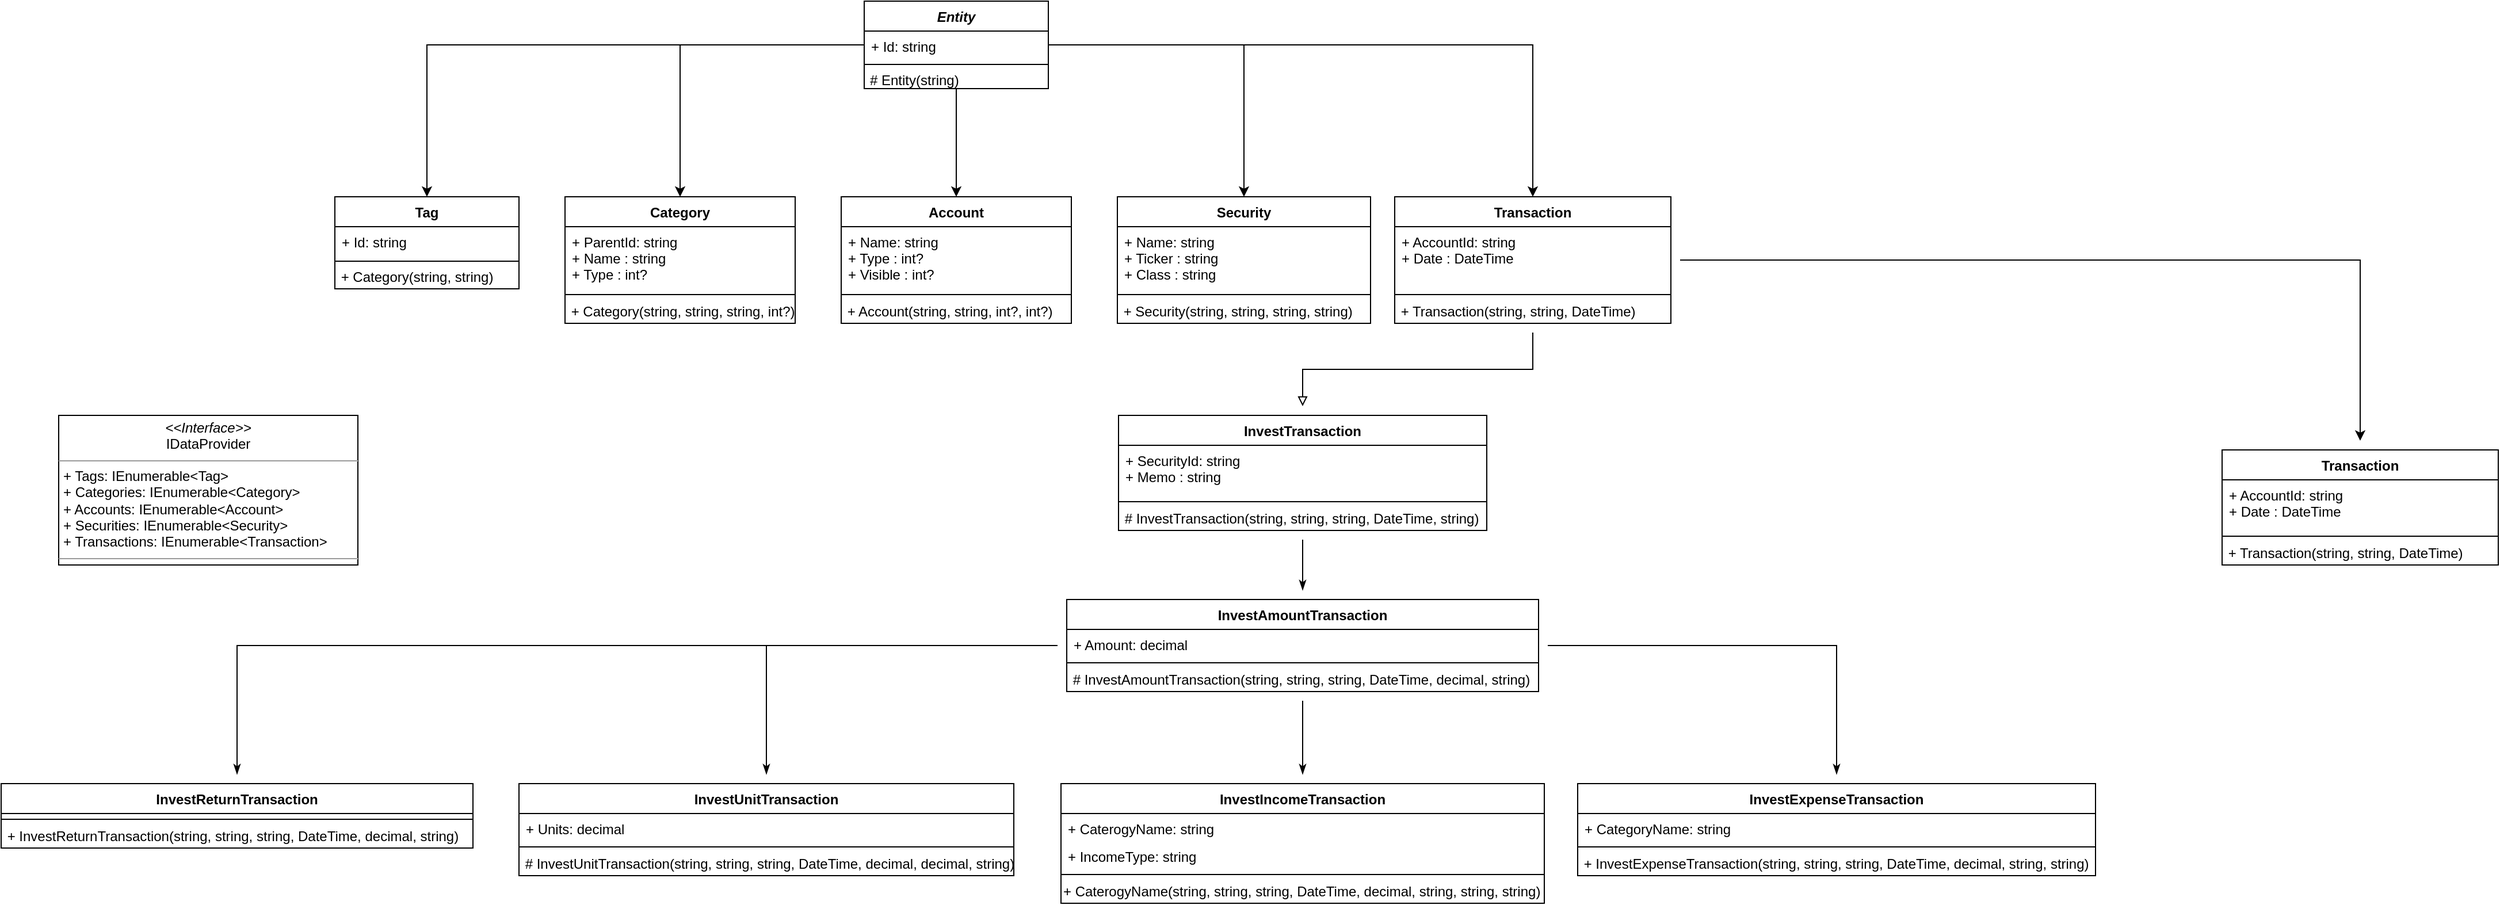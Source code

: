 <mxfile version="15.3.4" type="github">
  <diagram id="C5RBs43oDa-KdzZeNtuy" name="PlaidAPI">
    <mxGraphModel dx="1397" dy="305" grid="1" gridSize="10" guides="1" tooltips="1" connect="1" arrows="1" fold="1" page="1" pageScale="1" pageWidth="827" pageHeight="1169" math="0" shadow="0">
      <root>
        <mxCell id="WIyWlLk6GJQsqaUBKTNV-0" />
        <mxCell id="WIyWlLk6GJQsqaUBKTNV-1" parent="WIyWlLk6GJQsqaUBKTNV-0" />
        <mxCell id="lR8Y6dJN8KCPC4A0Rhz--12" value="" style="edgeStyle=orthogonalEdgeStyle;rounded=0;orthogonalLoop=1;jettySize=auto;html=1;" parent="WIyWlLk6GJQsqaUBKTNV-1" source="lR8Y6dJN8KCPC4A0Rhz--4" target="lR8Y6dJN8KCPC4A0Rhz--9" edge="1">
          <mxGeometry relative="1" as="geometry" />
        </mxCell>
        <mxCell id="lR8Y6dJN8KCPC4A0Rhz--16" value="" style="edgeStyle=orthogonalEdgeStyle;rounded=0;orthogonalLoop=1;jettySize=auto;html=1;" parent="WIyWlLk6GJQsqaUBKTNV-1" source="lR8Y6dJN8KCPC4A0Rhz--4" target="lR8Y6dJN8KCPC4A0Rhz--13" edge="1">
          <mxGeometry relative="1" as="geometry" />
        </mxCell>
        <mxCell id="lR8Y6dJN8KCPC4A0Rhz--33" value="" style="edgeStyle=orthogonalEdgeStyle;rounded=0;orthogonalLoop=1;jettySize=auto;html=1;entryX=0.5;entryY=0;entryDx=0;entryDy=0;" parent="WIyWlLk6GJQsqaUBKTNV-1" source="lR8Y6dJN8KCPC4A0Rhz--4" target="lR8Y6dJN8KCPC4A0Rhz--26" edge="1">
          <mxGeometry relative="1" as="geometry">
            <mxPoint x="1040" y="120" as="targetPoint" />
          </mxGeometry>
        </mxCell>
        <mxCell id="lR8Y6dJN8KCPC4A0Rhz--41" value="" style="edgeStyle=orthogonalEdgeStyle;rounded=0;orthogonalLoop=1;jettySize=auto;html=1;entryX=0.5;entryY=0;entryDx=0;entryDy=0;" parent="WIyWlLk6GJQsqaUBKTNV-1" source="lR8Y6dJN8KCPC4A0Rhz--4" target="lR8Y6dJN8KCPC4A0Rhz--34" edge="1">
          <mxGeometry relative="1" as="geometry">
            <mxPoint x="1300" y="80" as="targetPoint" />
          </mxGeometry>
        </mxCell>
        <mxCell id="lR8Y6dJN8KCPC4A0Rhz--48" value="" style="edgeStyle=orthogonalEdgeStyle;rounded=0;orthogonalLoop=1;jettySize=auto;html=1;entryX=0.5;entryY=0;entryDx=0;entryDy=0;" parent="WIyWlLk6GJQsqaUBKTNV-1" source="lR8Y6dJN8KCPC4A0Rhz--4" target="lR8Y6dJN8KCPC4A0Rhz--49" edge="1">
          <mxGeometry relative="1" as="geometry">
            <mxPoint x="1480" y="210" as="targetPoint" />
          </mxGeometry>
        </mxCell>
        <mxCell id="lR8Y6dJN8KCPC4A0Rhz--4" value="Entity" style="swimlane;fontStyle=3;align=center;verticalAlign=top;childLayout=stackLayout;horizontal=1;startSize=26;horizontalStack=0;resizeParent=1;resizeParentMax=0;resizeLast=0;collapsible=1;marginBottom=0;" parent="WIyWlLk6GJQsqaUBKTNV-1" vertex="1">
          <mxGeometry x="700" y="40" width="160" height="76" as="geometry" />
        </mxCell>
        <mxCell id="lR8Y6dJN8KCPC4A0Rhz--5" value="+ Id: string" style="text;strokeColor=none;fillColor=none;align=left;verticalAlign=top;spacingLeft=4;spacingRight=4;overflow=hidden;rotatable=0;points=[[0,0.5],[1,0.5]];portConstraint=eastwest;" parent="lR8Y6dJN8KCPC4A0Rhz--4" vertex="1">
          <mxGeometry y="26" width="160" height="24" as="geometry" />
        </mxCell>
        <mxCell id="lR8Y6dJN8KCPC4A0Rhz--6" value="" style="line;strokeWidth=1;fillColor=none;align=left;verticalAlign=middle;spacingTop=-1;spacingLeft=3;spacingRight=3;rotatable=0;labelPosition=right;points=[];portConstraint=eastwest;" parent="lR8Y6dJN8KCPC4A0Rhz--4" vertex="1">
          <mxGeometry y="50" width="160" height="10" as="geometry" />
        </mxCell>
        <mxCell id="g45fW0S2xRFPqMo1VL5V-75" value="# Entity(string)" style="text;align=left;fontStyle=0;verticalAlign=middle;spacingLeft=3;spacingRight=3;strokeColor=none;rotatable=0;points=[[0,0.5],[1,0.5]];portConstraint=eastwest;hachureGap=4;pointerEvents=0;" vertex="1" parent="lR8Y6dJN8KCPC4A0Rhz--4">
          <mxGeometry y="60" width="160" height="16" as="geometry" />
        </mxCell>
        <mxCell id="lR8Y6dJN8KCPC4A0Rhz--9" value="Tag" style="swimlane;fontStyle=1;align=center;verticalAlign=top;childLayout=stackLayout;horizontal=1;startSize=26;horizontalStack=0;resizeParent=1;resizeParentMax=0;resizeLast=0;collapsible=1;marginBottom=0;" parent="WIyWlLk6GJQsqaUBKTNV-1" vertex="1">
          <mxGeometry x="240" y="210" width="160" height="80" as="geometry" />
        </mxCell>
        <mxCell id="lR8Y6dJN8KCPC4A0Rhz--10" value="+ Id: string" style="text;strokeColor=none;fillColor=none;align=left;verticalAlign=top;spacingLeft=4;spacingRight=4;overflow=hidden;rotatable=0;points=[[0,0.5],[1,0.5]];portConstraint=eastwest;" parent="lR8Y6dJN8KCPC4A0Rhz--9" vertex="1">
          <mxGeometry y="26" width="160" height="26" as="geometry" />
        </mxCell>
        <mxCell id="lR8Y6dJN8KCPC4A0Rhz--11" value="" style="line;strokeWidth=1;fillColor=none;align=left;verticalAlign=middle;spacingTop=-1;spacingLeft=3;spacingRight=3;rotatable=0;labelPosition=right;points=[];portConstraint=eastwest;" parent="lR8Y6dJN8KCPC4A0Rhz--9" vertex="1">
          <mxGeometry y="52" width="160" height="8" as="geometry" />
        </mxCell>
        <mxCell id="lR8Y6dJN8KCPC4A0Rhz--25" value="&lt;div align=&quot;left&quot;&gt;&amp;nbsp;+ Category(string, string)&lt;/div&gt;" style="text;html=1;align=left;verticalAlign=middle;resizable=0;points=[];autosize=1;strokeColor=none;fillColor=none;" parent="lR8Y6dJN8KCPC4A0Rhz--9" vertex="1">
          <mxGeometry y="60" width="160" height="20" as="geometry" />
        </mxCell>
        <mxCell id="lR8Y6dJN8KCPC4A0Rhz--13" value="Category" style="swimlane;fontStyle=1;align=center;verticalAlign=top;childLayout=stackLayout;horizontal=1;startSize=26;horizontalStack=0;resizeParent=1;resizeParentMax=0;resizeLast=0;collapsible=1;marginBottom=0;" parent="WIyWlLk6GJQsqaUBKTNV-1" vertex="1">
          <mxGeometry x="440" y="210" width="200" height="110" as="geometry" />
        </mxCell>
        <mxCell id="lR8Y6dJN8KCPC4A0Rhz--14" value="+ ParentId: string&#xa;+ Name : string&#xa;+ Type : int?" style="text;strokeColor=none;fillColor=none;align=left;verticalAlign=top;spacingLeft=4;spacingRight=4;overflow=hidden;rotatable=0;points=[[0,0.5],[1,0.5]];portConstraint=eastwest;" parent="lR8Y6dJN8KCPC4A0Rhz--13" vertex="1">
          <mxGeometry y="26" width="200" height="54" as="geometry" />
        </mxCell>
        <mxCell id="lR8Y6dJN8KCPC4A0Rhz--15" value="" style="line;strokeWidth=1;fillColor=none;align=left;verticalAlign=middle;spacingTop=-1;spacingLeft=3;spacingRight=3;rotatable=0;labelPosition=right;points=[];portConstraint=eastwest;" parent="lR8Y6dJN8KCPC4A0Rhz--13" vertex="1">
          <mxGeometry y="80" width="200" height="10" as="geometry" />
        </mxCell>
        <mxCell id="lR8Y6dJN8KCPC4A0Rhz--24" value="&lt;div align=&quot;left&quot;&gt;&amp;nbsp;+ Category(string, string, string, int?)&lt;/div&gt;" style="text;html=1;align=left;verticalAlign=middle;resizable=0;points=[];autosize=1;strokeColor=none;fillColor=none;" parent="lR8Y6dJN8KCPC4A0Rhz--13" vertex="1">
          <mxGeometry y="90" width="200" height="20" as="geometry" />
        </mxCell>
        <mxCell id="lR8Y6dJN8KCPC4A0Rhz--26" value="Account" style="swimlane;fontStyle=1;align=center;verticalAlign=top;childLayout=stackLayout;horizontal=1;startSize=26;horizontalStack=0;resizeParent=1;resizeParentMax=0;resizeLast=0;collapsible=1;marginBottom=0;" parent="WIyWlLk6GJQsqaUBKTNV-1" vertex="1">
          <mxGeometry x="680" y="210" width="200" height="110" as="geometry" />
        </mxCell>
        <mxCell id="lR8Y6dJN8KCPC4A0Rhz--27" value="+ Name: string&#xa;+ Type : int?&#xa;+ Visible : int?" style="text;strokeColor=none;fillColor=none;align=left;verticalAlign=top;spacingLeft=4;spacingRight=4;overflow=hidden;rotatable=0;points=[[0,0.5],[1,0.5]];portConstraint=eastwest;" parent="lR8Y6dJN8KCPC4A0Rhz--26" vertex="1">
          <mxGeometry y="26" width="200" height="54" as="geometry" />
        </mxCell>
        <mxCell id="lR8Y6dJN8KCPC4A0Rhz--28" value="" style="line;strokeWidth=1;fillColor=none;align=left;verticalAlign=middle;spacingTop=-1;spacingLeft=3;spacingRight=3;rotatable=0;labelPosition=right;points=[];portConstraint=eastwest;" parent="lR8Y6dJN8KCPC4A0Rhz--26" vertex="1">
          <mxGeometry y="80" width="200" height="10" as="geometry" />
        </mxCell>
        <mxCell id="lR8Y6dJN8KCPC4A0Rhz--29" value="&lt;div align=&quot;left&quot;&gt;&amp;nbsp;+ Account(string, string, int?, int?)&lt;/div&gt;" style="text;html=1;align=left;verticalAlign=middle;resizable=0;points=[];autosize=1;strokeColor=none;fillColor=none;" parent="lR8Y6dJN8KCPC4A0Rhz--26" vertex="1">
          <mxGeometry y="90" width="200" height="20" as="geometry" />
        </mxCell>
        <mxCell id="lR8Y6dJN8KCPC4A0Rhz--34" value="Security" style="swimlane;fontStyle=1;align=center;verticalAlign=top;childLayout=stackLayout;horizontal=1;startSize=26;horizontalStack=0;resizeParent=1;resizeParentMax=0;resizeLast=0;collapsible=1;marginBottom=0;" parent="WIyWlLk6GJQsqaUBKTNV-1" vertex="1">
          <mxGeometry x="920" y="210" width="220" height="110" as="geometry" />
        </mxCell>
        <mxCell id="lR8Y6dJN8KCPC4A0Rhz--35" value="+ Name: string&#xa;+ Ticker : string&#xa;+ Class : string" style="text;strokeColor=none;fillColor=none;align=left;verticalAlign=top;spacingLeft=4;spacingRight=4;overflow=hidden;rotatable=0;points=[[0,0.5],[1,0.5]];portConstraint=eastwest;" parent="lR8Y6dJN8KCPC4A0Rhz--34" vertex="1">
          <mxGeometry y="26" width="220" height="54" as="geometry" />
        </mxCell>
        <mxCell id="lR8Y6dJN8KCPC4A0Rhz--36" value="" style="line;strokeWidth=1;fillColor=none;align=left;verticalAlign=middle;spacingTop=-1;spacingLeft=3;spacingRight=3;rotatable=0;labelPosition=right;points=[];portConstraint=eastwest;" parent="lR8Y6dJN8KCPC4A0Rhz--34" vertex="1">
          <mxGeometry y="80" width="220" height="10" as="geometry" />
        </mxCell>
        <mxCell id="lR8Y6dJN8KCPC4A0Rhz--37" value="&lt;div align=&quot;left&quot;&gt;&amp;nbsp;+ Security(string, string, string, string)&lt;/div&gt;" style="text;html=1;align=left;verticalAlign=middle;resizable=0;points=[];autosize=1;strokeColor=none;fillColor=none;" parent="lR8Y6dJN8KCPC4A0Rhz--34" vertex="1">
          <mxGeometry y="90" width="220" height="20" as="geometry" />
        </mxCell>
        <mxCell id="g45fW0S2xRFPqMo1VL5V-15" value="" style="edgeStyle=orthogonalEdgeStyle;orthogonalLoop=1;jettySize=auto;html=1;endArrow=block;sourcePerimeterSpacing=8;targetPerimeterSpacing=8;endFill=0;rounded=0;" edge="1" parent="WIyWlLk6GJQsqaUBKTNV-1" source="lR8Y6dJN8KCPC4A0Rhz--49" target="g45fW0S2xRFPqMo1VL5V-11">
          <mxGeometry relative="1" as="geometry" />
        </mxCell>
        <mxCell id="g45fW0S2xRFPqMo1VL5V-21" value="" style="edgeStyle=orthogonalEdgeStyle;orthogonalLoop=1;jettySize=auto;html=1;endArrow=classic;sourcePerimeterSpacing=8;targetPerimeterSpacing=8;endFill=1;strokeWidth=1;rounded=0;" edge="1" parent="WIyWlLk6GJQsqaUBKTNV-1" source="lR8Y6dJN8KCPC4A0Rhz--49" target="g45fW0S2xRFPqMo1VL5V-17">
          <mxGeometry relative="1" as="geometry" />
        </mxCell>
        <mxCell id="lR8Y6dJN8KCPC4A0Rhz--49" value="Transaction" style="swimlane;fontStyle=1;align=center;verticalAlign=top;childLayout=stackLayout;horizontal=1;startSize=26;horizontalStack=0;resizeParent=1;resizeParentMax=0;resizeLast=0;collapsible=1;marginBottom=0;" parent="WIyWlLk6GJQsqaUBKTNV-1" vertex="1">
          <mxGeometry x="1161" y="210" width="240" height="110" as="geometry" />
        </mxCell>
        <mxCell id="lR8Y6dJN8KCPC4A0Rhz--50" value="+ AccountId: string&#xa;+ Date : DateTime" style="text;strokeColor=none;fillColor=none;align=left;verticalAlign=top;spacingLeft=4;spacingRight=4;overflow=hidden;rotatable=0;points=[[0,0.5],[1,0.5]];portConstraint=eastwest;" parent="lR8Y6dJN8KCPC4A0Rhz--49" vertex="1">
          <mxGeometry y="26" width="240" height="54" as="geometry" />
        </mxCell>
        <mxCell id="lR8Y6dJN8KCPC4A0Rhz--51" value="" style="line;strokeWidth=1;fillColor=none;align=left;verticalAlign=middle;spacingTop=-1;spacingLeft=3;spacingRight=3;rotatable=0;labelPosition=right;points=[];portConstraint=eastwest;" parent="lR8Y6dJN8KCPC4A0Rhz--49" vertex="1">
          <mxGeometry y="80" width="240" height="10" as="geometry" />
        </mxCell>
        <mxCell id="lR8Y6dJN8KCPC4A0Rhz--52" value="&lt;div align=&quot;left&quot;&gt;&amp;nbsp;+ Transaction(string, string, DateTime)&lt;/div&gt;" style="text;html=1;align=left;verticalAlign=middle;resizable=0;points=[];autosize=1;strokeColor=none;fillColor=none;" parent="lR8Y6dJN8KCPC4A0Rhz--49" vertex="1">
          <mxGeometry y="90" width="240" height="20" as="geometry" />
        </mxCell>
        <mxCell id="g45fW0S2xRFPqMo1VL5V-1" value="&lt;p style=&quot;margin: 0px ; margin-top: 4px ; text-align: center&quot;&gt;&lt;i&gt;&amp;lt;&amp;lt;Interface&amp;gt;&amp;gt;&lt;/i&gt;&lt;br&gt;IDataProvider&lt;/p&gt;&lt;hr size=&quot;1&quot;&gt;&lt;p style=&quot;margin: 0px ; margin-left: 4px&quot;&gt;+ Tags: IEnumerable&amp;lt;Tag&amp;gt;&lt;br&gt;+ Categories: IEnumerable&amp;lt;Category&amp;gt;&lt;br&gt;+ Accounts: IEnumerable&amp;lt;Account&amp;gt;&lt;br&gt;+ Securities: IEnumerable&amp;lt;Security&amp;gt;&lt;br&gt;+ Transactions: IEnumerable&amp;lt;Transaction&amp;gt;&lt;/p&gt;&lt;hr size=&quot;1&quot;&gt;" style="verticalAlign=top;align=left;overflow=fill;fontSize=12;fontFamily=Helvetica;html=1;hachureGap=4;pointerEvents=0;" vertex="1" parent="WIyWlLk6GJQsqaUBKTNV-1">
          <mxGeometry y="400" width="260" height="130" as="geometry" />
        </mxCell>
        <mxCell id="g45fW0S2xRFPqMo1VL5V-29" value="" style="edgeStyle=orthogonalEdgeStyle;rounded=0;orthogonalLoop=1;jettySize=auto;html=1;endArrow=classicThin;endFill=1;sourcePerimeterSpacing=8;targetPerimeterSpacing=8;strokeWidth=1;" edge="1" parent="WIyWlLk6GJQsqaUBKTNV-1" source="g45fW0S2xRFPqMo1VL5V-11" target="g45fW0S2xRFPqMo1VL5V-25">
          <mxGeometry relative="1" as="geometry" />
        </mxCell>
        <mxCell id="g45fW0S2xRFPqMo1VL5V-11" value="InvestTransaction" style="swimlane;fontStyle=1;align=center;verticalAlign=top;childLayout=stackLayout;horizontal=1;startSize=26;horizontalStack=0;resizeParent=1;resizeParentMax=0;resizeLast=0;collapsible=1;marginBottom=0;" vertex="1" parent="WIyWlLk6GJQsqaUBKTNV-1">
          <mxGeometry x="921" y="400" width="320" height="100" as="geometry" />
        </mxCell>
        <mxCell id="g45fW0S2xRFPqMo1VL5V-12" value="+ SecurityId: string&#xa;+ Memo : string" style="text;strokeColor=none;fillColor=none;align=left;verticalAlign=top;spacingLeft=4;spacingRight=4;overflow=hidden;rotatable=0;points=[[0,0.5],[1,0.5]];portConstraint=eastwest;" vertex="1" parent="g45fW0S2xRFPqMo1VL5V-11">
          <mxGeometry y="26" width="320" height="44" as="geometry" />
        </mxCell>
        <mxCell id="g45fW0S2xRFPqMo1VL5V-13" value="" style="line;strokeWidth=1;fillColor=none;align=left;verticalAlign=middle;spacingTop=-1;spacingLeft=3;spacingRight=3;rotatable=0;labelPosition=right;points=[];portConstraint=eastwest;" vertex="1" parent="g45fW0S2xRFPqMo1VL5V-11">
          <mxGeometry y="70" width="320" height="10" as="geometry" />
        </mxCell>
        <mxCell id="g45fW0S2xRFPqMo1VL5V-14" value="&lt;div align=&quot;left&quot;&gt;&amp;nbsp;# InvestTransaction(string, string, string, DateTime, string)&lt;/div&gt;" style="text;html=1;align=left;verticalAlign=middle;resizable=0;points=[];autosize=1;strokeColor=none;fillColor=none;" vertex="1" parent="g45fW0S2xRFPqMo1VL5V-11">
          <mxGeometry y="80" width="320" height="20" as="geometry" />
        </mxCell>
        <mxCell id="g45fW0S2xRFPqMo1VL5V-17" value="Transaction" style="swimlane;fontStyle=1;align=center;verticalAlign=top;childLayout=stackLayout;horizontal=1;startSize=26;horizontalStack=0;resizeParent=1;resizeParentMax=0;resizeLast=0;collapsible=1;marginBottom=0;" vertex="1" parent="WIyWlLk6GJQsqaUBKTNV-1">
          <mxGeometry x="1880" y="430" width="240" height="100" as="geometry" />
        </mxCell>
        <mxCell id="g45fW0S2xRFPqMo1VL5V-18" value="+ AccountId: string&#xa;+ Date : DateTime" style="text;strokeColor=none;fillColor=none;align=left;verticalAlign=top;spacingLeft=4;spacingRight=4;overflow=hidden;rotatable=0;points=[[0,0.5],[1,0.5]];portConstraint=eastwest;" vertex="1" parent="g45fW0S2xRFPqMo1VL5V-17">
          <mxGeometry y="26" width="240" height="44" as="geometry" />
        </mxCell>
        <mxCell id="g45fW0S2xRFPqMo1VL5V-19" value="" style="line;strokeWidth=1;fillColor=none;align=left;verticalAlign=middle;spacingTop=-1;spacingLeft=3;spacingRight=3;rotatable=0;labelPosition=right;points=[];portConstraint=eastwest;" vertex="1" parent="g45fW0S2xRFPqMo1VL5V-17">
          <mxGeometry y="70" width="240" height="10" as="geometry" />
        </mxCell>
        <mxCell id="g45fW0S2xRFPqMo1VL5V-20" value="&lt;div align=&quot;left&quot;&gt;&amp;nbsp;+ Transaction(string, string, DateTime)&lt;/div&gt;" style="text;html=1;align=left;verticalAlign=middle;resizable=0;points=[];autosize=1;strokeColor=none;fillColor=none;" vertex="1" parent="g45fW0S2xRFPqMo1VL5V-17">
          <mxGeometry y="80" width="240" height="20" as="geometry" />
        </mxCell>
        <mxCell id="g45fW0S2xRFPqMo1VL5V-53" value="" style="edgeStyle=orthogonalEdgeStyle;rounded=0;orthogonalLoop=1;jettySize=auto;html=1;endArrow=classicThin;endFill=1;sourcePerimeterSpacing=8;targetPerimeterSpacing=8;strokeWidth=1;" edge="1" parent="WIyWlLk6GJQsqaUBKTNV-1" source="g45fW0S2xRFPqMo1VL5V-25" target="g45fW0S2xRFPqMo1VL5V-49">
          <mxGeometry relative="1" as="geometry" />
        </mxCell>
        <mxCell id="g45fW0S2xRFPqMo1VL5V-58" value="" style="edgeStyle=orthogonalEdgeStyle;rounded=0;orthogonalLoop=1;jettySize=auto;html=1;endArrow=classicThin;endFill=1;sourcePerimeterSpacing=8;targetPerimeterSpacing=8;strokeWidth=1;" edge="1" parent="WIyWlLk6GJQsqaUBKTNV-1" source="g45fW0S2xRFPqMo1VL5V-25" target="g45fW0S2xRFPqMo1VL5V-54">
          <mxGeometry relative="1" as="geometry" />
        </mxCell>
        <mxCell id="g45fW0S2xRFPqMo1VL5V-63" value="" style="edgeStyle=orthogonalEdgeStyle;rounded=0;orthogonalLoop=1;jettySize=auto;html=1;endArrow=classicThin;endFill=1;sourcePerimeterSpacing=8;targetPerimeterSpacing=8;strokeWidth=1;" edge="1" parent="WIyWlLk6GJQsqaUBKTNV-1" source="g45fW0S2xRFPqMo1VL5V-25" target="g45fW0S2xRFPqMo1VL5V-59">
          <mxGeometry relative="1" as="geometry" />
        </mxCell>
        <mxCell id="g45fW0S2xRFPqMo1VL5V-71" value="" style="edgeStyle=orthogonalEdgeStyle;rounded=0;orthogonalLoop=1;jettySize=auto;html=1;endArrow=classicThin;endFill=1;sourcePerimeterSpacing=8;targetPerimeterSpacing=8;strokeWidth=1;" edge="1" parent="WIyWlLk6GJQsqaUBKTNV-1" source="g45fW0S2xRFPqMo1VL5V-25" target="g45fW0S2xRFPqMo1VL5V-67">
          <mxGeometry relative="1" as="geometry" />
        </mxCell>
        <mxCell id="g45fW0S2xRFPqMo1VL5V-25" value="InvestAmountTransaction" style="swimlane;fontStyle=1;align=center;verticalAlign=top;childLayout=stackLayout;horizontal=1;startSize=26;horizontalStack=0;resizeParent=1;resizeParentMax=0;resizeLast=0;collapsible=1;marginBottom=0;" vertex="1" parent="WIyWlLk6GJQsqaUBKTNV-1">
          <mxGeometry x="876" y="560" width="410" height="80" as="geometry" />
        </mxCell>
        <mxCell id="g45fW0S2xRFPqMo1VL5V-26" value="+ Amount: decimal" style="text;strokeColor=none;fillColor=none;align=left;verticalAlign=top;spacingLeft=4;spacingRight=4;overflow=hidden;rotatable=0;points=[[0,0.5],[1,0.5]];portConstraint=eastwest;" vertex="1" parent="g45fW0S2xRFPqMo1VL5V-25">
          <mxGeometry y="26" width="410" height="24" as="geometry" />
        </mxCell>
        <mxCell id="g45fW0S2xRFPqMo1VL5V-27" value="" style="line;strokeWidth=1;fillColor=none;align=left;verticalAlign=middle;spacingTop=-1;spacingLeft=3;spacingRight=3;rotatable=0;labelPosition=right;points=[];portConstraint=eastwest;" vertex="1" parent="g45fW0S2xRFPqMo1VL5V-25">
          <mxGeometry y="50" width="410" height="10" as="geometry" />
        </mxCell>
        <mxCell id="g45fW0S2xRFPqMo1VL5V-28" value="&lt;div align=&quot;left&quot;&gt;&amp;nbsp;# InvestAmountTransaction(string, string, string, DateTime, decimal, string)&lt;/div&gt;" style="text;html=1;align=left;verticalAlign=middle;resizable=0;points=[];autosize=1;strokeColor=none;fillColor=none;" vertex="1" parent="g45fW0S2xRFPqMo1VL5V-25">
          <mxGeometry y="60" width="410" height="20" as="geometry" />
        </mxCell>
        <mxCell id="g45fW0S2xRFPqMo1VL5V-49" value="InvestUnitTransaction" style="swimlane;fontStyle=1;align=center;verticalAlign=top;childLayout=stackLayout;horizontal=1;startSize=26;horizontalStack=0;resizeParent=1;resizeParentMax=0;resizeLast=0;collapsible=1;marginBottom=0;" vertex="1" parent="WIyWlLk6GJQsqaUBKTNV-1">
          <mxGeometry x="400" y="720" width="430" height="80" as="geometry" />
        </mxCell>
        <mxCell id="g45fW0S2xRFPqMo1VL5V-50" value="+ Units: decimal" style="text;strokeColor=none;fillColor=none;align=left;verticalAlign=top;spacingLeft=4;spacingRight=4;overflow=hidden;rotatable=0;points=[[0,0.5],[1,0.5]];portConstraint=eastwest;" vertex="1" parent="g45fW0S2xRFPqMo1VL5V-49">
          <mxGeometry y="26" width="430" height="24" as="geometry" />
        </mxCell>
        <mxCell id="g45fW0S2xRFPqMo1VL5V-51" value="" style="line;strokeWidth=1;fillColor=none;align=left;verticalAlign=middle;spacingTop=-1;spacingLeft=3;spacingRight=3;rotatable=0;labelPosition=right;points=[];portConstraint=eastwest;" vertex="1" parent="g45fW0S2xRFPqMo1VL5V-49">
          <mxGeometry y="50" width="430" height="10" as="geometry" />
        </mxCell>
        <mxCell id="g45fW0S2xRFPqMo1VL5V-52" value="&lt;div align=&quot;left&quot;&gt;&amp;nbsp;# InvestUnitTransaction(string, string, string, DateTime, decimal, decimal, string)&lt;/div&gt;" style="text;html=1;align=left;verticalAlign=middle;resizable=0;points=[];autosize=1;strokeColor=none;fillColor=none;" vertex="1" parent="g45fW0S2xRFPqMo1VL5V-49">
          <mxGeometry y="60" width="430" height="20" as="geometry" />
        </mxCell>
        <mxCell id="g45fW0S2xRFPqMo1VL5V-54" value="InvestIncomeTransaction" style="swimlane;fontStyle=1;align=center;verticalAlign=top;childLayout=stackLayout;horizontal=1;startSize=26;horizontalStack=0;resizeParent=1;resizeParentMax=0;resizeLast=0;collapsible=1;marginBottom=0;" vertex="1" parent="WIyWlLk6GJQsqaUBKTNV-1">
          <mxGeometry x="871" y="720" width="420" height="104" as="geometry" />
        </mxCell>
        <mxCell id="g45fW0S2xRFPqMo1VL5V-55" value="+ CaterogyName: string" style="text;strokeColor=none;fillColor=none;align=left;verticalAlign=top;spacingLeft=4;spacingRight=4;overflow=hidden;rotatable=0;points=[[0,0.5],[1,0.5]];portConstraint=eastwest;" vertex="1" parent="g45fW0S2xRFPqMo1VL5V-54">
          <mxGeometry y="26" width="420" height="24" as="geometry" />
        </mxCell>
        <mxCell id="g45fW0S2xRFPqMo1VL5V-73" value="+ IncomeType: string" style="text;strokeColor=none;fillColor=none;align=left;verticalAlign=top;spacingLeft=4;spacingRight=4;overflow=hidden;rotatable=0;points=[[0,0.5],[1,0.5]];portConstraint=eastwest;" vertex="1" parent="g45fW0S2xRFPqMo1VL5V-54">
          <mxGeometry y="50" width="420" height="24" as="geometry" />
        </mxCell>
        <mxCell id="g45fW0S2xRFPqMo1VL5V-56" value="" style="line;strokeWidth=1;fillColor=none;align=left;verticalAlign=middle;spacingTop=-1;spacingLeft=3;spacingRight=3;rotatable=0;labelPosition=right;points=[];portConstraint=eastwest;" vertex="1" parent="g45fW0S2xRFPqMo1VL5V-54">
          <mxGeometry y="74" width="420" height="10" as="geometry" />
        </mxCell>
        <mxCell id="g45fW0S2xRFPqMo1VL5V-57" value="&lt;div align=&quot;left&quot;&gt;+ CaterogyName(string, string, string, DateTime, decimal, string, string, string)&lt;/div&gt;" style="text;html=1;align=left;verticalAlign=middle;resizable=0;points=[];autosize=1;strokeColor=none;fillColor=none;" vertex="1" parent="g45fW0S2xRFPqMo1VL5V-54">
          <mxGeometry y="84" width="420" height="20" as="geometry" />
        </mxCell>
        <mxCell id="g45fW0S2xRFPqMo1VL5V-59" value="InvestExpenseTransaction" style="swimlane;fontStyle=1;align=center;verticalAlign=top;childLayout=stackLayout;horizontal=1;startSize=26;horizontalStack=0;resizeParent=1;resizeParentMax=0;resizeLast=0;collapsible=1;marginBottom=0;" vertex="1" parent="WIyWlLk6GJQsqaUBKTNV-1">
          <mxGeometry x="1320" y="720" width="450" height="80" as="geometry" />
        </mxCell>
        <mxCell id="g45fW0S2xRFPqMo1VL5V-60" value="+ CategoryName: string" style="text;strokeColor=none;fillColor=none;align=left;verticalAlign=top;spacingLeft=4;spacingRight=4;overflow=hidden;rotatable=0;points=[[0,0.5],[1,0.5]];portConstraint=eastwest;" vertex="1" parent="g45fW0S2xRFPqMo1VL5V-59">
          <mxGeometry y="26" width="450" height="24" as="geometry" />
        </mxCell>
        <mxCell id="g45fW0S2xRFPqMo1VL5V-61" value="" style="line;strokeWidth=1;fillColor=none;align=left;verticalAlign=middle;spacingTop=-1;spacingLeft=3;spacingRight=3;rotatable=0;labelPosition=right;points=[];portConstraint=eastwest;" vertex="1" parent="g45fW0S2xRFPqMo1VL5V-59">
          <mxGeometry y="50" width="450" height="10" as="geometry" />
        </mxCell>
        <mxCell id="g45fW0S2xRFPqMo1VL5V-62" value="&lt;div align=&quot;left&quot;&gt;&amp;nbsp;+ InvestExpenseTransaction(string, string, string, DateTime, decimal, string, string)&lt;/div&gt;" style="text;html=1;align=left;verticalAlign=middle;resizable=0;points=[];autosize=1;strokeColor=none;fillColor=none;" vertex="1" parent="g45fW0S2xRFPqMo1VL5V-59">
          <mxGeometry y="60" width="450" height="20" as="geometry" />
        </mxCell>
        <mxCell id="g45fW0S2xRFPqMo1VL5V-67" value="InvestReturnTransaction" style="swimlane;fontStyle=1;align=center;verticalAlign=top;childLayout=stackLayout;horizontal=1;startSize=26;horizontalStack=0;resizeParent=1;resizeParentMax=0;resizeLast=0;collapsible=1;marginBottom=0;" vertex="1" parent="WIyWlLk6GJQsqaUBKTNV-1">
          <mxGeometry x="-50" y="720" width="410" height="56" as="geometry" />
        </mxCell>
        <mxCell id="g45fW0S2xRFPqMo1VL5V-69" value="" style="line;strokeWidth=1;fillColor=none;align=left;verticalAlign=middle;spacingTop=-1;spacingLeft=3;spacingRight=3;rotatable=0;labelPosition=right;points=[];portConstraint=eastwest;" vertex="1" parent="g45fW0S2xRFPqMo1VL5V-67">
          <mxGeometry y="26" width="410" height="10" as="geometry" />
        </mxCell>
        <mxCell id="g45fW0S2xRFPqMo1VL5V-70" value="&lt;div align=&quot;left&quot;&gt;&amp;nbsp;+ InvestReturnTransaction(string, string, string, DateTime, decimal, string)&lt;/div&gt;" style="text;html=1;align=left;verticalAlign=middle;resizable=0;points=[];autosize=1;strokeColor=none;fillColor=none;" vertex="1" parent="g45fW0S2xRFPqMo1VL5V-67">
          <mxGeometry y="36" width="410" height="20" as="geometry" />
        </mxCell>
      </root>
    </mxGraphModel>
  </diagram>
</mxfile>
